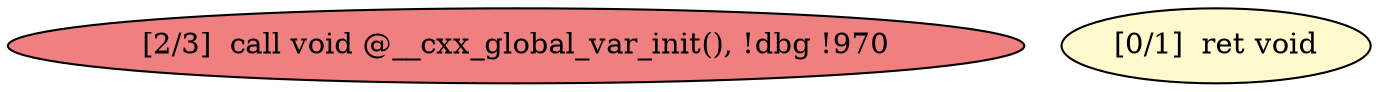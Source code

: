 
digraph G {


node719 [fillcolor=lightcoral,label="[2/3]  call void @__cxx_global_var_init(), !dbg !970",shape=ellipse,style=filled ]
node718 [fillcolor=lemonchiffon,label="[0/1]  ret void",shape=ellipse,style=filled ]



}
